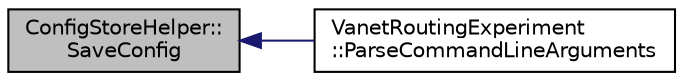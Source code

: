 digraph "ConfigStoreHelper::SaveConfig"
{
  edge [fontname="Helvetica",fontsize="10",labelfontname="Helvetica",labelfontsize="10"];
  node [fontname="Helvetica",fontsize="10",shape=record];
  rankdir="LR";
  Node1 [label="ConfigStoreHelper::\lSaveConfig",height=0.2,width=0.4,color="black", fillcolor="grey75", style="filled", fontcolor="black"];
  Node1 -> Node2 [dir="back",color="midnightblue",fontsize="10",style="solid"];
  Node2 [label="VanetRoutingExperiment\l::ParseCommandLineArguments",height=0.2,width=0.4,color="black", fillcolor="white", style="filled",URL="$d7/d1b/classVanetRoutingExperiment.html#a1a1c9edf653b9236fe159bc310e29634",tooltip="Process command line arguments. "];
}
